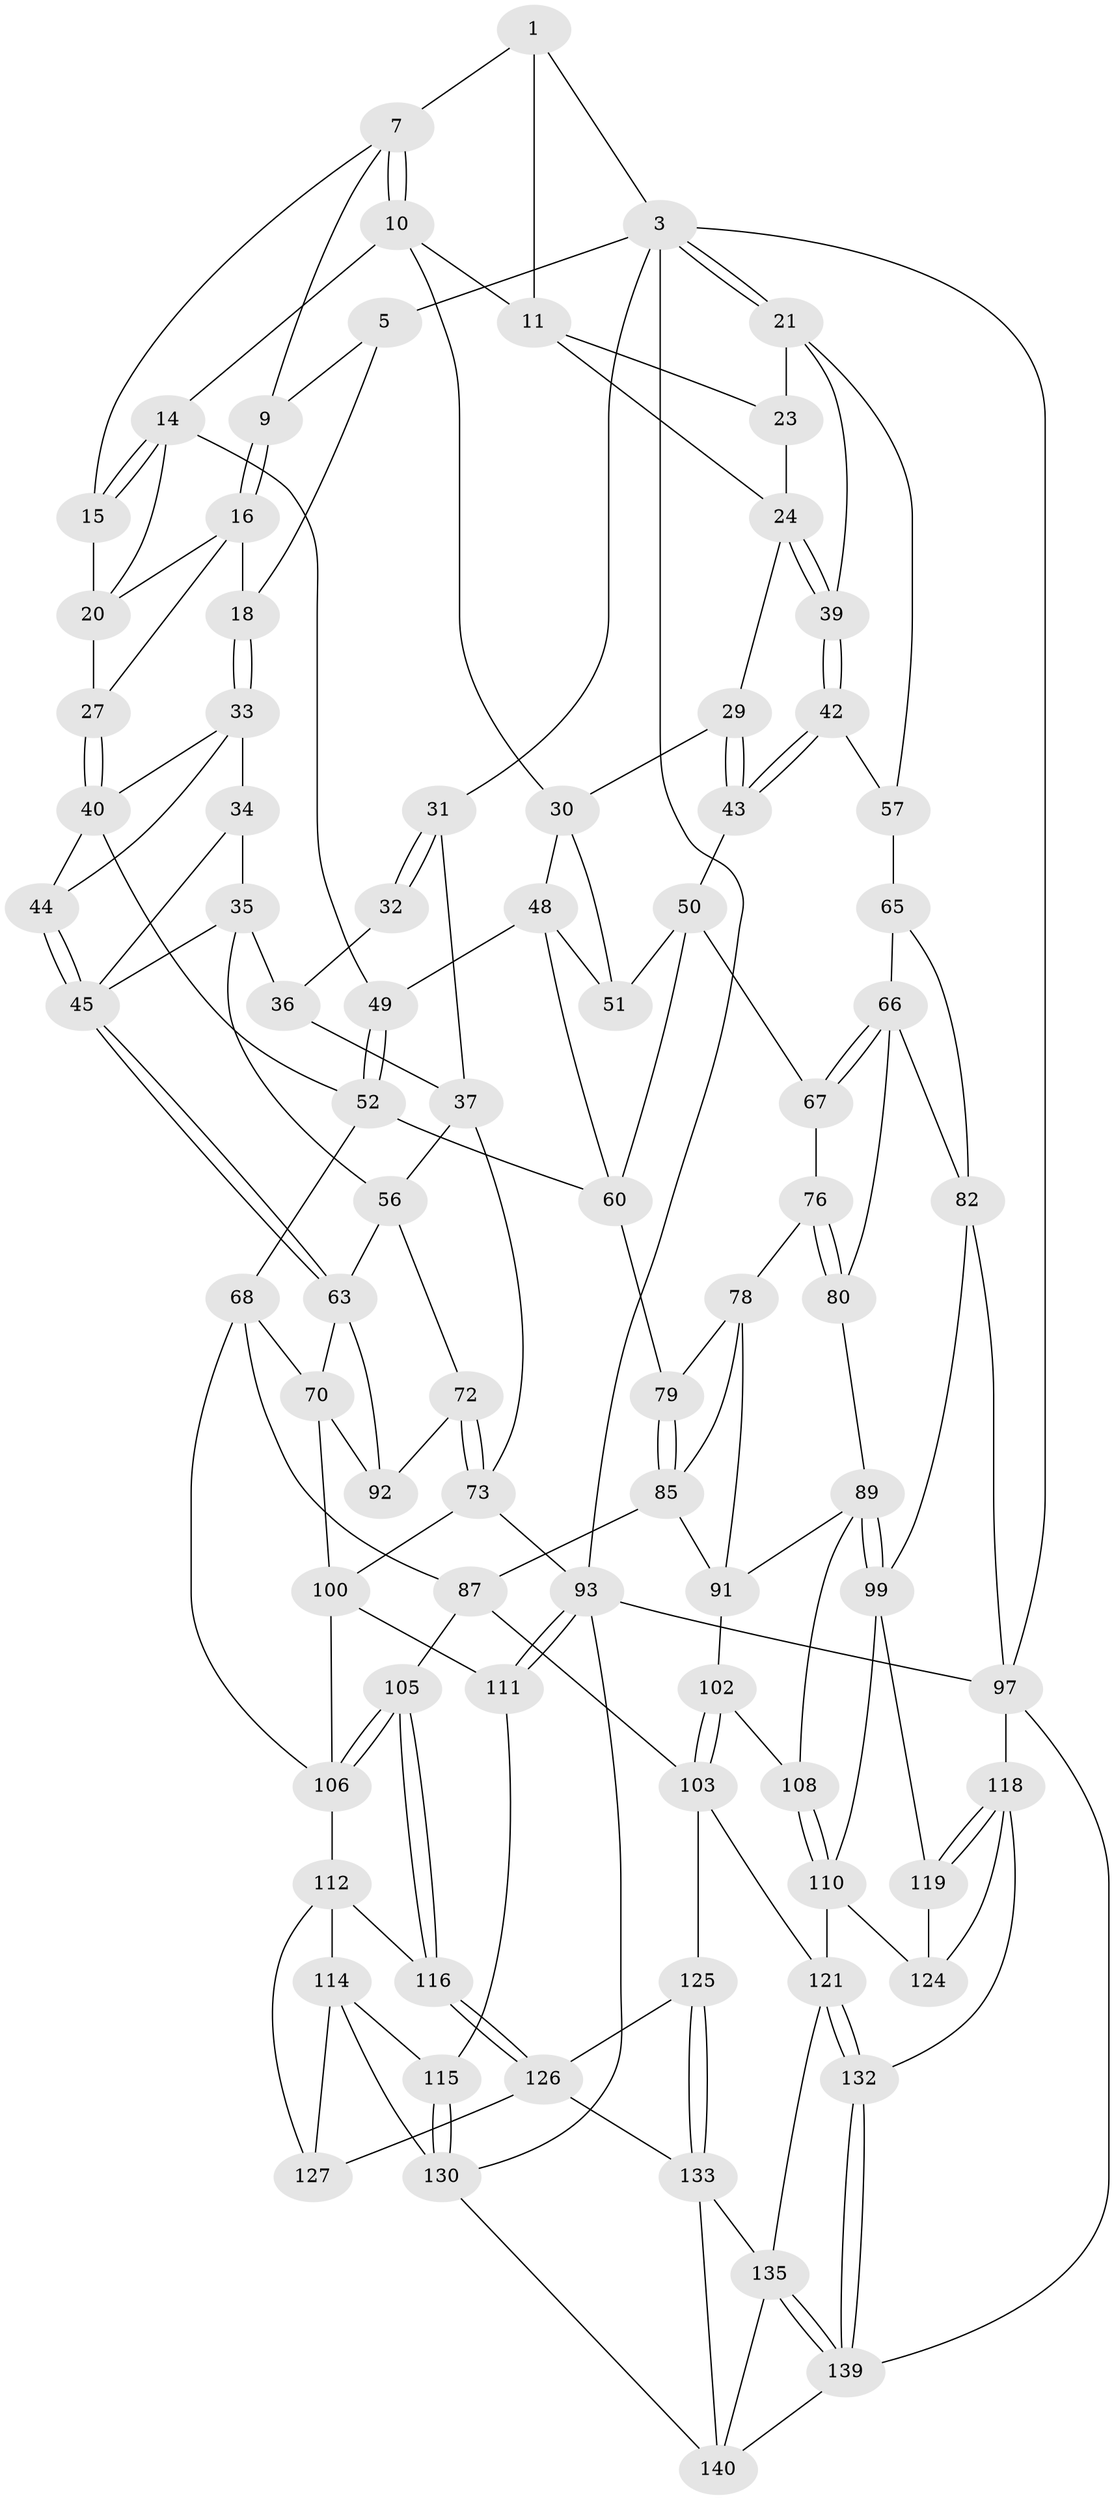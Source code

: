 // original degree distribution, {3: 0.028169014084507043, 5: 0.5774647887323944, 6: 0.20422535211267606, 4: 0.19014084507042253}
// Generated by graph-tools (version 1.1) at 2025/42/03/06/25 10:42:32]
// undirected, 85 vertices, 184 edges
graph export_dot {
graph [start="1"]
  node [color=gray90,style=filled];
  1 [pos="+0.5163262262412395+0",super="+2"];
  3 [pos="+1+0",super="+4"];
  5 [pos="+0.2175525711120443+0",super="+6"];
  7 [pos="+0.5443170291880962+0",super="+8"];
  9 [pos="+0.4576389723070093+0.09155851087234415"];
  10 [pos="+0.6551971455003911+0.11314129017563404",super="+13"];
  11 [pos="+0.8308347523749694+0",super="+12"];
  14 [pos="+0.6359662135993228+0.16215159201227278",super="+28"];
  15 [pos="+0.5343014375775813+0.11855570877966588"];
  16 [pos="+0.45211463142015423+0.10268870494799276",super="+17"];
  18 [pos="+0.26421771345564077+0.07851486768873911",super="+19"];
  20 [pos="+0.4777316245753902+0.12561779623383298",super="+26"];
  21 [pos="+1+0.18338341104978062",super="+22"];
  23 [pos="+0.8947279311569786+0.06447498183503791"];
  24 [pos="+0.8817964131848512+0.19133996615394036",super="+25"];
  27 [pos="+0.46423482131373567+0.23536693692305657"];
  29 [pos="+0.7929568641572797+0.21171531382668254"];
  30 [pos="+0.7863061895486826+0.21357239592145422",super="+47"];
  31 [pos="+0+0.18231362505350118"];
  32 [pos="+0.12226689737800665+0.08643270804081683"];
  33 [pos="+0.2654972690094428+0.1060706395969204",super="+41"];
  34 [pos="+0.20737261226399092+0.2083656051885507"];
  35 [pos="+0.11140489542262025+0.25563097152666325",super="+55"];
  36 [pos="+0.09664349043007471+0.15887655642912907"];
  37 [pos="+0+0.2802280215990302",super="+38"];
  39 [pos="+0.9781493284968784+0.22169360751362469"];
  40 [pos="+0.4243375412902033+0.28821800976854817",super="+54"];
  42 [pos="+0.8964957233929101+0.3298641957325963"];
  43 [pos="+0.8887839050041352+0.32784828597856913"];
  44 [pos="+0.265476906397529+0.34641675233193325"];
  45 [pos="+0.21599414611113035+0.38917090520831943",super="+46"];
  48 [pos="+0.6803958371880495+0.2958590484803436",super="+59"];
  49 [pos="+0.6122666860074336+0.23197876585066077"];
  50 [pos="+0.8157681539491735+0.34743732987654713",super="+62"];
  51 [pos="+0.7693795595494856+0.3113152673417701"];
  52 [pos="+0.542833116444084+0.4011406933717381",super="+53"];
  56 [pos="+0+0.2950424471058395",super="+64"];
  57 [pos="+1+0.3508418069031195",super="+58"];
  60 [pos="+0.6937592202535467+0.37884476276214374",super="+61"];
  63 [pos="+0.21331438694714086+0.4147584018197605",super="+71"];
  65 [pos="+0.9104270494020357+0.3724054039066688",super="+75"];
  66 [pos="+0.9017708001865963+0.41701016163610294",super="+81"];
  67 [pos="+0.7701637321901206+0.41797356660419616"];
  68 [pos="+0.44156515961772835+0.5075140961359543",super="+69"];
  70 [pos="+0.32295272602713326+0.4963524187309885",super="+96"];
  72 [pos="+0.08319262383133257+0.4892682126185284"];
  73 [pos="+3.443910363710949e-05+0.5323553568371054",super="+74"];
  76 [pos="+0.7706511496200392+0.42177133811695255",super="+77"];
  78 [pos="+0.6725679717147038+0.48600865781641134",super="+88"];
  79 [pos="+0.6480591947870762+0.4489720618653797"];
  80 [pos="+0.8479621680260887+0.5369503222717895",super="+84"];
  82 [pos="+1+0.5844501760598194",super="+83"];
  85 [pos="+0.5888476078429681+0.5488126806468935",super="+86"];
  87 [pos="+0.5233122794993116+0.5631934513326022",super="+104"];
  89 [pos="+0.7357058175704412+0.6017679708640077",super="+90"];
  91 [pos="+0.7193157089648251+0.6093430119760275",super="+95"];
  92 [pos="+0.18107858108499247+0.5956449616868854"];
  93 [pos="+0+0.7323757976647853",super="+94"];
  97 [pos="+1+1",super="+98"];
  99 [pos="+0.8831017022521586+0.7053831373918029",super="+109"];
  100 [pos="+0.1973354317497209+0.6731041237464557",super="+101"];
  102 [pos="+0.5949686693823637+0.7427115408409805"];
  103 [pos="+0.574638087732201+0.7856510859819836",super="+123"];
  105 [pos="+0.4134853392909848+0.7284649132448447"];
  106 [pos="+0.39051215727730193+0.6581704729334271",super="+107"];
  108 [pos="+0.7339003263764032+0.6851252960537149"];
  110 [pos="+0.7727953406930534+0.7564365852846805",super="+120"];
  111 [pos="+0.03551886477161087+0.762743858627923"];
  112 [pos="+0.20515672103812077+0.6832197638468511",super="+113"];
  114 [pos="+0.15445079408273593+0.8573610683600106",super="+137"];
  115 [pos="+0.07954144356909225+0.8171687726438166"];
  116 [pos="+0.35384403541907206+0.8139933505056137",super="+117"];
  118 [pos="+1+0.95911528756948",super="+131"];
  119 [pos="+0.9219666616487+0.8230581876643633"];
  121 [pos="+0.7114738968776129+0.8222003524556869",super="+122"];
  124 [pos="+0.8212640702466121+0.8830514378553287"];
  125 [pos="+0.45598510054321295+0.8802969748653459"];
  126 [pos="+0.35854818727969195+0.834897946817854",super="+128"];
  127 [pos="+0.26767953911928244+0.8193715343785618",super="+129"];
  130 [pos="+0+1",super="+138"];
  132 [pos="+0.7814908694798086+0.9802546096747959"];
  133 [pos="+0.4617946398601216+0.9118551737997916",super="+134"];
  135 [pos="+0.6206783574543906+0.8784847775319022",super="+136"];
  139 [pos="+0.7574497703355442+1",super="+142"];
  140 [pos="+0.46542515236485366+1",super="+141"];
  1 -- 7;
  1 -- 3;
  1 -- 11;
  3 -- 21;
  3 -- 21;
  3 -- 97;
  3 -- 5;
  3 -- 93;
  3 -- 31;
  5 -- 9;
  5 -- 18;
  7 -- 10;
  7 -- 10;
  7 -- 9;
  7 -- 15;
  9 -- 16;
  9 -- 16;
  10 -- 11;
  10 -- 14;
  10 -- 30;
  11 -- 23;
  11 -- 24;
  14 -- 15;
  14 -- 15;
  14 -- 49;
  14 -- 20;
  15 -- 20;
  16 -- 20;
  16 -- 18;
  16 -- 27;
  18 -- 33;
  18 -- 33;
  20 -- 27;
  21 -- 57;
  21 -- 23;
  21 -- 39;
  23 -- 24;
  24 -- 39;
  24 -- 39;
  24 -- 29;
  27 -- 40;
  27 -- 40;
  29 -- 30;
  29 -- 43;
  29 -- 43;
  30 -- 48;
  30 -- 51;
  31 -- 32;
  31 -- 32;
  31 -- 37;
  32 -- 36;
  33 -- 34;
  33 -- 40;
  33 -- 44;
  34 -- 35;
  34 -- 45;
  35 -- 36;
  35 -- 56;
  35 -- 45;
  36 -- 37;
  37 -- 56;
  37 -- 73;
  39 -- 42;
  39 -- 42;
  40 -- 44;
  40 -- 52;
  42 -- 43;
  42 -- 43;
  42 -- 57;
  43 -- 50;
  44 -- 45;
  44 -- 45;
  45 -- 63;
  45 -- 63;
  48 -- 49;
  48 -- 51;
  48 -- 60;
  49 -- 52;
  49 -- 52;
  50 -- 51;
  50 -- 67;
  50 -- 60;
  52 -- 68;
  52 -- 60;
  56 -- 72;
  56 -- 63;
  57 -- 65 [weight=2];
  60 -- 79;
  63 -- 92;
  63 -- 70;
  65 -- 66;
  65 -- 82;
  66 -- 67;
  66 -- 67;
  66 -- 80;
  66 -- 82;
  67 -- 76;
  68 -- 87;
  68 -- 106;
  68 -- 70;
  70 -- 100;
  70 -- 92;
  72 -- 73;
  72 -- 73;
  72 -- 92;
  73 -- 93;
  73 -- 100;
  76 -- 80 [weight=2];
  76 -- 80;
  76 -- 78;
  78 -- 79;
  78 -- 91;
  78 -- 85;
  79 -- 85;
  79 -- 85;
  80 -- 89;
  82 -- 99;
  82 -- 97;
  85 -- 87;
  85 -- 91;
  87 -- 105;
  87 -- 103;
  89 -- 99;
  89 -- 99;
  89 -- 91;
  89 -- 108;
  91 -- 102;
  93 -- 111;
  93 -- 111;
  93 -- 97;
  93 -- 130;
  97 -- 139;
  97 -- 118;
  99 -- 110;
  99 -- 119;
  100 -- 106;
  100 -- 111;
  102 -- 103;
  102 -- 103;
  102 -- 108;
  103 -- 121;
  103 -- 125;
  105 -- 106;
  105 -- 106;
  105 -- 116;
  105 -- 116;
  106 -- 112;
  108 -- 110;
  108 -- 110;
  110 -- 121;
  110 -- 124;
  111 -- 115;
  112 -- 116;
  112 -- 114;
  112 -- 127;
  114 -- 115;
  114 -- 130;
  114 -- 127;
  115 -- 130;
  115 -- 130;
  116 -- 126;
  116 -- 126;
  118 -- 119;
  118 -- 119;
  118 -- 132;
  118 -- 124;
  119 -- 124;
  121 -- 132;
  121 -- 132;
  121 -- 135;
  125 -- 126;
  125 -- 133;
  125 -- 133;
  126 -- 133;
  126 -- 127;
  130 -- 140;
  132 -- 139;
  132 -- 139;
  133 -- 140;
  133 -- 135;
  135 -- 139;
  135 -- 139;
  135 -- 140;
  139 -- 140;
}
